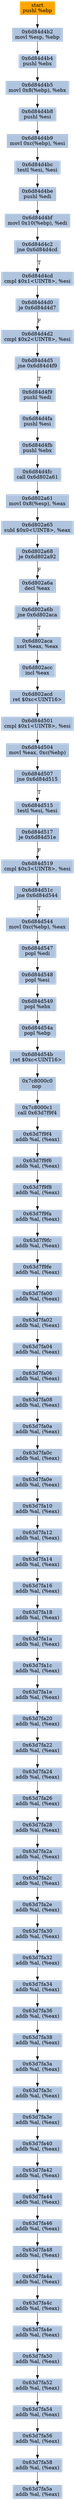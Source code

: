 digraph G {
node[shape=rectangle,style=filled,fillcolor=lightsteelblue,color=lightsteelblue]
bgcolor="transparent"
a0x6d84d4b1pushl_ebp[label="start\npushl %ebp",color="lightgrey",fillcolor="orange"];
a0x6d84d4b2movl_esp_ebp[label="0x6d84d4b2\nmovl %esp, %ebp"];
a0x6d84d4b4pushl_ebx[label="0x6d84d4b4\npushl %ebx"];
a0x6d84d4b5movl_0x8ebp__ebx[label="0x6d84d4b5\nmovl 0x8(%ebp), %ebx"];
a0x6d84d4b8pushl_esi[label="0x6d84d4b8\npushl %esi"];
a0x6d84d4b9movl_0xcebp__esi[label="0x6d84d4b9\nmovl 0xc(%ebp), %esi"];
a0x6d84d4bctestl_esi_esi[label="0x6d84d4bc\ntestl %esi, %esi"];
a0x6d84d4bepushl_edi[label="0x6d84d4be\npushl %edi"];
a0x6d84d4bfmovl_0x10ebp__edi[label="0x6d84d4bf\nmovl 0x10(%ebp), %edi"];
a0x6d84d4c2jne_0x6d84d4cd[label="0x6d84d4c2\njne 0x6d84d4cd"];
a0x6d84d4cdcmpl_0x1UINT8_esi[label="0x6d84d4cd\ncmpl $0x1<UINT8>, %esi"];
a0x6d84d4d0je_0x6d84d4d7[label="0x6d84d4d0\nje 0x6d84d4d7"];
a0x6d84d4d2cmpl_0x2UINT8_esi[label="0x6d84d4d2\ncmpl $0x2<UINT8>, %esi"];
a0x6d84d4d5jne_0x6d84d4f9[label="0x6d84d4d5\njne 0x6d84d4f9"];
a0x6d84d4f9pushl_edi[label="0x6d84d4f9\npushl %edi"];
a0x6d84d4fapushl_esi[label="0x6d84d4fa\npushl %esi"];
a0x6d84d4fbpushl_ebx[label="0x6d84d4fb\npushl %ebx"];
a0x6d84d4fccall_0x6d802a61[label="0x6d84d4fc\ncall 0x6d802a61"];
a0x6d802a61movl_0x8esp__eax[label="0x6d802a61\nmovl 0x8(%esp), %eax"];
a0x6d802a65subl_0x0UINT8_eax[label="0x6d802a65\nsubl $0x0<UINT8>, %eax"];
a0x6d802a68je_0x6d802a92[label="0x6d802a68\nje 0x6d802a92"];
a0x6d802a6adecl_eax[label="0x6d802a6a\ndecl %eax"];
a0x6d802a6bjne_0x6d802aca[label="0x6d802a6b\njne 0x6d802aca"];
a0x6d802acaxorl_eax_eax[label="0x6d802aca\nxorl %eax, %eax"];
a0x6d802accincl_eax[label="0x6d802acc\nincl %eax"];
a0x6d802acdret_0xcUINT16[label="0x6d802acd\nret $0xc<UINT16>"];
a0x6d84d501cmpl_0x1UINT8_esi[label="0x6d84d501\ncmpl $0x1<UINT8>, %esi"];
a0x6d84d504movl_eax_0xcebp_[label="0x6d84d504\nmovl %eax, 0xc(%ebp)"];
a0x6d84d507jne_0x6d84d515[label="0x6d84d507\njne 0x6d84d515"];
a0x6d84d515testl_esi_esi[label="0x6d84d515\ntestl %esi, %esi"];
a0x6d84d517je_0x6d84d51e[label="0x6d84d517\nje 0x6d84d51e"];
a0x6d84d519cmpl_0x3UINT8_esi[label="0x6d84d519\ncmpl $0x3<UINT8>, %esi"];
a0x6d84d51cjne_0x6d84d544[label="0x6d84d51c\njne 0x6d84d544"];
a0x6d84d544movl_0xcebp__eax[label="0x6d84d544\nmovl 0xc(%ebp), %eax"];
a0x6d84d547popl_edi[label="0x6d84d547\npopl %edi"];
a0x6d84d548popl_esi[label="0x6d84d548\npopl %esi"];
a0x6d84d549popl_ebx[label="0x6d84d549\npopl %ebx"];
a0x6d84d54apopl_ebp[label="0x6d84d54a\npopl %ebp"];
a0x6d84d54bret_0xcUINT16[label="0x6d84d54b\nret $0xc<UINT16>"];
a0x7c8000c0nop_[label="0x7c8000c0\nnop "];
a0x7c8000c1call_0x63d7f9f4[label="0x7c8000c1\ncall 0x63d7f9f4"];
a0x63d7f9f4addb_al_eax_[label="0x63d7f9f4\naddb %al, (%eax)"];
a0x63d7f9f6addb_al_eax_[label="0x63d7f9f6\naddb %al, (%eax)"];
a0x63d7f9f8addb_al_eax_[label="0x63d7f9f8\naddb %al, (%eax)"];
a0x63d7f9faaddb_al_eax_[label="0x63d7f9fa\naddb %al, (%eax)"];
a0x63d7f9fcaddb_al_eax_[label="0x63d7f9fc\naddb %al, (%eax)"];
a0x63d7f9feaddb_al_eax_[label="0x63d7f9fe\naddb %al, (%eax)"];
a0x63d7fa00addb_al_eax_[label="0x63d7fa00\naddb %al, (%eax)"];
a0x63d7fa02addb_al_eax_[label="0x63d7fa02\naddb %al, (%eax)"];
a0x63d7fa04addb_al_eax_[label="0x63d7fa04\naddb %al, (%eax)"];
a0x63d7fa06addb_al_eax_[label="0x63d7fa06\naddb %al, (%eax)"];
a0x63d7fa08addb_al_eax_[label="0x63d7fa08\naddb %al, (%eax)"];
a0x63d7fa0aaddb_al_eax_[label="0x63d7fa0a\naddb %al, (%eax)"];
a0x63d7fa0caddb_al_eax_[label="0x63d7fa0c\naddb %al, (%eax)"];
a0x63d7fa0eaddb_al_eax_[label="0x63d7fa0e\naddb %al, (%eax)"];
a0x63d7fa10addb_al_eax_[label="0x63d7fa10\naddb %al, (%eax)"];
a0x63d7fa12addb_al_eax_[label="0x63d7fa12\naddb %al, (%eax)"];
a0x63d7fa14addb_al_eax_[label="0x63d7fa14\naddb %al, (%eax)"];
a0x63d7fa16addb_al_eax_[label="0x63d7fa16\naddb %al, (%eax)"];
a0x63d7fa18addb_al_eax_[label="0x63d7fa18\naddb %al, (%eax)"];
a0x63d7fa1aaddb_al_eax_[label="0x63d7fa1a\naddb %al, (%eax)"];
a0x63d7fa1caddb_al_eax_[label="0x63d7fa1c\naddb %al, (%eax)"];
a0x63d7fa1eaddb_al_eax_[label="0x63d7fa1e\naddb %al, (%eax)"];
a0x63d7fa20addb_al_eax_[label="0x63d7fa20\naddb %al, (%eax)"];
a0x63d7fa22addb_al_eax_[label="0x63d7fa22\naddb %al, (%eax)"];
a0x63d7fa24addb_al_eax_[label="0x63d7fa24\naddb %al, (%eax)"];
a0x63d7fa26addb_al_eax_[label="0x63d7fa26\naddb %al, (%eax)"];
a0x63d7fa28addb_al_eax_[label="0x63d7fa28\naddb %al, (%eax)"];
a0x63d7fa2aaddb_al_eax_[label="0x63d7fa2a\naddb %al, (%eax)"];
a0x63d7fa2caddb_al_eax_[label="0x63d7fa2c\naddb %al, (%eax)"];
a0x63d7fa2eaddb_al_eax_[label="0x63d7fa2e\naddb %al, (%eax)"];
a0x63d7fa30addb_al_eax_[label="0x63d7fa30\naddb %al, (%eax)"];
a0x63d7fa32addb_al_eax_[label="0x63d7fa32\naddb %al, (%eax)"];
a0x63d7fa34addb_al_eax_[label="0x63d7fa34\naddb %al, (%eax)"];
a0x63d7fa36addb_al_eax_[label="0x63d7fa36\naddb %al, (%eax)"];
a0x63d7fa38addb_al_eax_[label="0x63d7fa38\naddb %al, (%eax)"];
a0x63d7fa3aaddb_al_eax_[label="0x63d7fa3a\naddb %al, (%eax)"];
a0x63d7fa3caddb_al_eax_[label="0x63d7fa3c\naddb %al, (%eax)"];
a0x63d7fa3eaddb_al_eax_[label="0x63d7fa3e\naddb %al, (%eax)"];
a0x63d7fa40addb_al_eax_[label="0x63d7fa40\naddb %al, (%eax)"];
a0x63d7fa42addb_al_eax_[label="0x63d7fa42\naddb %al, (%eax)"];
a0x63d7fa44addb_al_eax_[label="0x63d7fa44\naddb %al, (%eax)"];
a0x63d7fa46addb_al_eax_[label="0x63d7fa46\naddb %al, (%eax)"];
a0x63d7fa48addb_al_eax_[label="0x63d7fa48\naddb %al, (%eax)"];
a0x63d7fa4aaddb_al_eax_[label="0x63d7fa4a\naddb %al, (%eax)"];
a0x63d7fa4caddb_al_eax_[label="0x63d7fa4c\naddb %al, (%eax)"];
a0x63d7fa4eaddb_al_eax_[label="0x63d7fa4e\naddb %al, (%eax)"];
a0x63d7fa50addb_al_eax_[label="0x63d7fa50\naddb %al, (%eax)"];
a0x63d7fa52addb_al_eax_[label="0x63d7fa52\naddb %al, (%eax)"];
a0x63d7fa54addb_al_eax_[label="0x63d7fa54\naddb %al, (%eax)"];
a0x63d7fa56addb_al_eax_[label="0x63d7fa56\naddb %al, (%eax)"];
a0x63d7fa58addb_al_eax_[label="0x63d7fa58\naddb %al, (%eax)"];
a0x63d7fa5aaddb_al_eax_[label="0x63d7fa5a\naddb %al, (%eax)"];
a0x6d84d4b1pushl_ebp -> a0x6d84d4b2movl_esp_ebp [color="#000000"];
a0x6d84d4b2movl_esp_ebp -> a0x6d84d4b4pushl_ebx [color="#000000"];
a0x6d84d4b4pushl_ebx -> a0x6d84d4b5movl_0x8ebp__ebx [color="#000000"];
a0x6d84d4b5movl_0x8ebp__ebx -> a0x6d84d4b8pushl_esi [color="#000000"];
a0x6d84d4b8pushl_esi -> a0x6d84d4b9movl_0xcebp__esi [color="#000000"];
a0x6d84d4b9movl_0xcebp__esi -> a0x6d84d4bctestl_esi_esi [color="#000000"];
a0x6d84d4bctestl_esi_esi -> a0x6d84d4bepushl_edi [color="#000000"];
a0x6d84d4bepushl_edi -> a0x6d84d4bfmovl_0x10ebp__edi [color="#000000"];
a0x6d84d4bfmovl_0x10ebp__edi -> a0x6d84d4c2jne_0x6d84d4cd [color="#000000"];
a0x6d84d4c2jne_0x6d84d4cd -> a0x6d84d4cdcmpl_0x1UINT8_esi [color="#000000",label="T"];
a0x6d84d4cdcmpl_0x1UINT8_esi -> a0x6d84d4d0je_0x6d84d4d7 [color="#000000"];
a0x6d84d4d0je_0x6d84d4d7 -> a0x6d84d4d2cmpl_0x2UINT8_esi [color="#000000",label="F"];
a0x6d84d4d2cmpl_0x2UINT8_esi -> a0x6d84d4d5jne_0x6d84d4f9 [color="#000000"];
a0x6d84d4d5jne_0x6d84d4f9 -> a0x6d84d4f9pushl_edi [color="#000000",label="T"];
a0x6d84d4f9pushl_edi -> a0x6d84d4fapushl_esi [color="#000000"];
a0x6d84d4fapushl_esi -> a0x6d84d4fbpushl_ebx [color="#000000"];
a0x6d84d4fbpushl_ebx -> a0x6d84d4fccall_0x6d802a61 [color="#000000"];
a0x6d84d4fccall_0x6d802a61 -> a0x6d802a61movl_0x8esp__eax [color="#000000"];
a0x6d802a61movl_0x8esp__eax -> a0x6d802a65subl_0x0UINT8_eax [color="#000000"];
a0x6d802a65subl_0x0UINT8_eax -> a0x6d802a68je_0x6d802a92 [color="#000000"];
a0x6d802a68je_0x6d802a92 -> a0x6d802a6adecl_eax [color="#000000",label="F"];
a0x6d802a6adecl_eax -> a0x6d802a6bjne_0x6d802aca [color="#000000"];
a0x6d802a6bjne_0x6d802aca -> a0x6d802acaxorl_eax_eax [color="#000000",label="T"];
a0x6d802acaxorl_eax_eax -> a0x6d802accincl_eax [color="#000000"];
a0x6d802accincl_eax -> a0x6d802acdret_0xcUINT16 [color="#000000"];
a0x6d802acdret_0xcUINT16 -> a0x6d84d501cmpl_0x1UINT8_esi [color="#000000"];
a0x6d84d501cmpl_0x1UINT8_esi -> a0x6d84d504movl_eax_0xcebp_ [color="#000000"];
a0x6d84d504movl_eax_0xcebp_ -> a0x6d84d507jne_0x6d84d515 [color="#000000"];
a0x6d84d507jne_0x6d84d515 -> a0x6d84d515testl_esi_esi [color="#000000",label="T"];
a0x6d84d515testl_esi_esi -> a0x6d84d517je_0x6d84d51e [color="#000000"];
a0x6d84d517je_0x6d84d51e -> a0x6d84d519cmpl_0x3UINT8_esi [color="#000000",label="F"];
a0x6d84d519cmpl_0x3UINT8_esi -> a0x6d84d51cjne_0x6d84d544 [color="#000000"];
a0x6d84d51cjne_0x6d84d544 -> a0x6d84d544movl_0xcebp__eax [color="#000000",label="T"];
a0x6d84d544movl_0xcebp__eax -> a0x6d84d547popl_edi [color="#000000"];
a0x6d84d547popl_edi -> a0x6d84d548popl_esi [color="#000000"];
a0x6d84d548popl_esi -> a0x6d84d549popl_ebx [color="#000000"];
a0x6d84d549popl_ebx -> a0x6d84d54apopl_ebp [color="#000000"];
a0x6d84d54apopl_ebp -> a0x6d84d54bret_0xcUINT16 [color="#000000"];
a0x6d84d54bret_0xcUINT16 -> a0x7c8000c0nop_ [color="#000000"];
a0x7c8000c0nop_ -> a0x7c8000c1call_0x63d7f9f4 [color="#000000"];
a0x7c8000c1call_0x63d7f9f4 -> a0x63d7f9f4addb_al_eax_ [color="#000000"];
a0x63d7f9f4addb_al_eax_ -> a0x63d7f9f6addb_al_eax_ [color="#000000"];
a0x63d7f9f6addb_al_eax_ -> a0x63d7f9f8addb_al_eax_ [color="#000000"];
a0x63d7f9f8addb_al_eax_ -> a0x63d7f9faaddb_al_eax_ [color="#000000"];
a0x63d7f9faaddb_al_eax_ -> a0x63d7f9fcaddb_al_eax_ [color="#000000"];
a0x63d7f9fcaddb_al_eax_ -> a0x63d7f9feaddb_al_eax_ [color="#000000"];
a0x63d7f9feaddb_al_eax_ -> a0x63d7fa00addb_al_eax_ [color="#000000"];
a0x63d7fa00addb_al_eax_ -> a0x63d7fa02addb_al_eax_ [color="#000000"];
a0x63d7fa02addb_al_eax_ -> a0x63d7fa04addb_al_eax_ [color="#000000"];
a0x63d7fa04addb_al_eax_ -> a0x63d7fa06addb_al_eax_ [color="#000000"];
a0x63d7fa06addb_al_eax_ -> a0x63d7fa08addb_al_eax_ [color="#000000"];
a0x63d7fa08addb_al_eax_ -> a0x63d7fa0aaddb_al_eax_ [color="#000000"];
a0x63d7fa0aaddb_al_eax_ -> a0x63d7fa0caddb_al_eax_ [color="#000000"];
a0x63d7fa0caddb_al_eax_ -> a0x63d7fa0eaddb_al_eax_ [color="#000000"];
a0x63d7fa0eaddb_al_eax_ -> a0x63d7fa10addb_al_eax_ [color="#000000"];
a0x63d7fa10addb_al_eax_ -> a0x63d7fa12addb_al_eax_ [color="#000000"];
a0x63d7fa12addb_al_eax_ -> a0x63d7fa14addb_al_eax_ [color="#000000"];
a0x63d7fa14addb_al_eax_ -> a0x63d7fa16addb_al_eax_ [color="#000000"];
a0x63d7fa16addb_al_eax_ -> a0x63d7fa18addb_al_eax_ [color="#000000"];
a0x63d7fa18addb_al_eax_ -> a0x63d7fa1aaddb_al_eax_ [color="#000000"];
a0x63d7fa1aaddb_al_eax_ -> a0x63d7fa1caddb_al_eax_ [color="#000000"];
a0x63d7fa1caddb_al_eax_ -> a0x63d7fa1eaddb_al_eax_ [color="#000000"];
a0x63d7fa1eaddb_al_eax_ -> a0x63d7fa20addb_al_eax_ [color="#000000"];
a0x63d7fa20addb_al_eax_ -> a0x63d7fa22addb_al_eax_ [color="#000000"];
a0x63d7fa22addb_al_eax_ -> a0x63d7fa24addb_al_eax_ [color="#000000"];
a0x63d7fa24addb_al_eax_ -> a0x63d7fa26addb_al_eax_ [color="#000000"];
a0x63d7fa26addb_al_eax_ -> a0x63d7fa28addb_al_eax_ [color="#000000"];
a0x63d7fa28addb_al_eax_ -> a0x63d7fa2aaddb_al_eax_ [color="#000000"];
a0x63d7fa2aaddb_al_eax_ -> a0x63d7fa2caddb_al_eax_ [color="#000000"];
a0x63d7fa2caddb_al_eax_ -> a0x63d7fa2eaddb_al_eax_ [color="#000000"];
a0x63d7fa2eaddb_al_eax_ -> a0x63d7fa30addb_al_eax_ [color="#000000"];
a0x63d7fa30addb_al_eax_ -> a0x63d7fa32addb_al_eax_ [color="#000000"];
a0x63d7fa32addb_al_eax_ -> a0x63d7fa34addb_al_eax_ [color="#000000"];
a0x63d7fa34addb_al_eax_ -> a0x63d7fa36addb_al_eax_ [color="#000000"];
a0x63d7fa36addb_al_eax_ -> a0x63d7fa38addb_al_eax_ [color="#000000"];
a0x63d7fa38addb_al_eax_ -> a0x63d7fa3aaddb_al_eax_ [color="#000000"];
a0x63d7fa3aaddb_al_eax_ -> a0x63d7fa3caddb_al_eax_ [color="#000000"];
a0x63d7fa3caddb_al_eax_ -> a0x63d7fa3eaddb_al_eax_ [color="#000000"];
a0x63d7fa3eaddb_al_eax_ -> a0x63d7fa40addb_al_eax_ [color="#000000"];
a0x63d7fa40addb_al_eax_ -> a0x63d7fa42addb_al_eax_ [color="#000000"];
a0x63d7fa42addb_al_eax_ -> a0x63d7fa44addb_al_eax_ [color="#000000"];
a0x63d7fa44addb_al_eax_ -> a0x63d7fa46addb_al_eax_ [color="#000000"];
a0x63d7fa46addb_al_eax_ -> a0x63d7fa48addb_al_eax_ [color="#000000"];
a0x63d7fa48addb_al_eax_ -> a0x63d7fa4aaddb_al_eax_ [color="#000000"];
a0x63d7fa4aaddb_al_eax_ -> a0x63d7fa4caddb_al_eax_ [color="#000000"];
a0x63d7fa4caddb_al_eax_ -> a0x63d7fa4eaddb_al_eax_ [color="#000000"];
a0x63d7fa4eaddb_al_eax_ -> a0x63d7fa50addb_al_eax_ [color="#000000"];
a0x63d7fa50addb_al_eax_ -> a0x63d7fa52addb_al_eax_ [color="#000000"];
a0x63d7fa52addb_al_eax_ -> a0x63d7fa54addb_al_eax_ [color="#000000"];
a0x63d7fa54addb_al_eax_ -> a0x63d7fa56addb_al_eax_ [color="#000000"];
a0x63d7fa56addb_al_eax_ -> a0x63d7fa58addb_al_eax_ [color="#000000"];
a0x63d7fa58addb_al_eax_ -> a0x63d7fa5aaddb_al_eax_ [color="#000000"];
}
